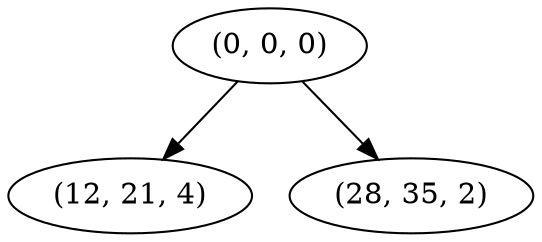 digraph tree {
    "(0, 0, 0)";
    "(12, 21, 4)";
    "(28, 35, 2)";
    "(0, 0, 0)" -> "(12, 21, 4)";
    "(0, 0, 0)" -> "(28, 35, 2)";
}
